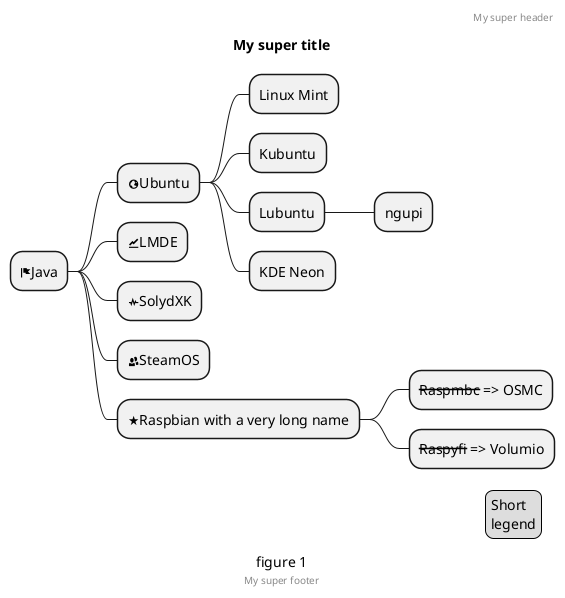 @startmindmap
caption figure 1
title My super title

* <&flag>Java
** <&globe>Ubuntu
*** Linux Mint
*** Kubuntu
*** Lubuntu
**** ngupi
*** KDE Neon
** <&graph>LMDE
** <&pulse>SolydXK
** <&people>SteamOS
** <&star>Raspbian with a very long name
*** <s>Raspmbc</s> => OSMC
*** <s>Raspyfi</s> => Volumio

header
My super header
endheader

center footer My super footer

legend right
  Short
  legend
endlegend
@endmindmap


@startmindmap
+ OS
++ Ubuntu
+++ Linux Mint
+++ Kubuntu
+++ Lubuntu
+++ KDE Neon
++ LMDE
++ SolydXK
++ SteamOS
++ Raspbian
-- Windows 95
-- Windows 98
-- Windows NT
--- Windows 8
--- Windows 10
@endmindmap


@startmindmap
* root node
** some first level node
***_ second level node
***_ another second level node
***_ foo
***_ bar
***_ foobar
** another first level node
@endmindmap


@startmindmap
*[#Orange] Colors
**[#lightgreen] Green
**[#FFBBCC] Rose
**[#lightblue] Blue
@endmindmap


@startmindmap
* Class Templates
**:template <typename T>
class cname{
void f1()<U+003B>
...
};
**:other template <typename T>
class cname{
...
};
@endmindmap